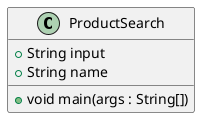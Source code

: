 @startuml
'https://plantuml.com/sequence-diagram
class ProductSearch {
+void main(args : String[])
+String input
+String name
}
@enduml